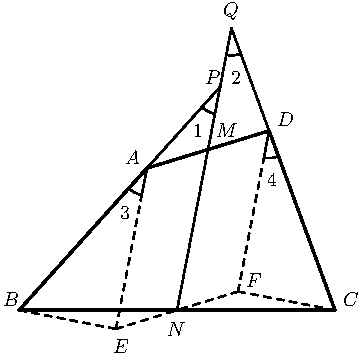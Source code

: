 import graph; size(6cm); real lsf=0.5; pen dps=linewidth(0.7)+fontsize(10); defaultpen(dps); pen ds=black; real xmin=-4.260674539614238,xmax=3.883282094863125,ymin=-3.06188807314282,ymax=4.123956016101912; 
pair A=(-0.3808277640612261,1.7975637368511108), B=(-2.,0.), C=(2.,0.), D=(1.165975995239601,2.2709817430266854), M=(0.3925741155891874,2.0342727399388982), P=(0.5453115233264648,2.8257399625359696), Q=(0.6889282913026665,3.5699451062032765), F=(0.7734018796504137,0.2367090030877874); 
draw(arc(P,0.3445011622535338,-132.0112388551609,-100.92267345147039)--(0.5453115233264648,2.8257399625359696)--cycle,linewidth(0.8)); draw(arc(Q,0.3445011622535338,-100.92267345147037,-69.83410804777986)--(0.6889282913026665,3.5699451062032765)--cycle,linewidth(0.8)); draw(arc(A,0.3445011622535338,-132.01123885516085,-100.92267345147037)--(-0.3808277640612261,1.7975637368511108)--cycle,linewidth(0.8)); draw(arc(D,0.3445011622535338,-100.92267345147037,-69.83410804777986)--(1.165975995239601,2.2709817430266854)--cycle,linewidth(0.8)); 
draw(A--B,linewidth(1.2)); draw(C--D,linewidth(1.2)); draw(A--D,linewidth(1.2)); draw(B--C,linewidth(1.2)); draw(A--P,linewidth(0.8)); draw(Q--(0.,0.),linewidth(0.8)); draw(Q--D,linewidth(0.8)); draw(B--(-0.7734018796504135,-0.2367090030877873),linewidth(0.8)+linetype("4 4")); draw((-0.7734018796504135,-0.2367090030877873)--F,linewidth(0.8)+linetype("4 4")); draw(F--C,linewidth(0.8)+linetype("4 4")); draw(F--D,linewidth(0.8)+linetype("4 4")); draw(A--(-0.7734018796504135,-0.2367090030877873),linewidth(0.8)+linetype("4 4")); 
dot(A,linewidth(1.pt)+ds); label("$A$",(-0.6858526669738673,1.819137141859773),NE*lsf); dot(B,linewidth(1.pt)+ds); label("$B$",(-2.236107897114769,0.02773109814139783),NE*lsf); dot(C,linewidth(1.pt)+ds); label("$C$",(2.070156631054403,0.02773109814139783),NE*lsf); dot(D,linewidth(1.pt)+ds); label("$D$",(1.243353841645922,2.3014387690147204),NE*lsf); dot(M,linewidth(1.pt)+ds); label("$M$",(0.4682262265754709,2.1636383041133067),NE*lsf); dot((0.,0.),linewidth(1.pt)+ds); label("$N$",(-0.15187586548088988,-0.35122018033748925),NE*lsf); dot(P,linewidth(1.pt)+ds); label("$P$",(0.3304257616740574,2.8354155705076973),NE*lsf); dot(Q,linewidth(1.pt)+ds); label("$Q$",(0.5543515171388543,3.6449933018035017),NE*lsf); label("1",(0.1754002386599672,2.1636383041133067),NE*lsf); label("2",(0.6577018658149145,2.8354155705076973),NE*lsf); dot((-0.7734018796504135,-0.2367090030877873),linewidth(1.pt)+ds); label("$E$",(-0.8408781899879575,-0.5751459358022861),NE*lsf); dot(F,linewidth(1.pt)+ds); label("$F$",(0.8471775050543581,0.26888191171887144),NE*lsf); label("3",(-0.754752899424574,1.1301348173527057),NE*lsf); label("4",(1.1055533767445085,1.5435362120569462),NE*lsf); 
clip((xmin,ymin)--(xmin,ymax)--(xmax,ymax)--(xmax,ymin)--cycle); 